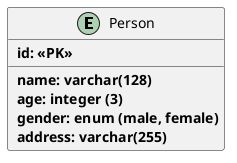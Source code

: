 @startuml tutorial express
    entity Person {
        ** id: <<PK>> **
        ** name: varchar(128) **
        ** age: integer (3) **
        ** gender: enum (male, female)**
        ** address: varchar(255) **
    }

@endstartuml